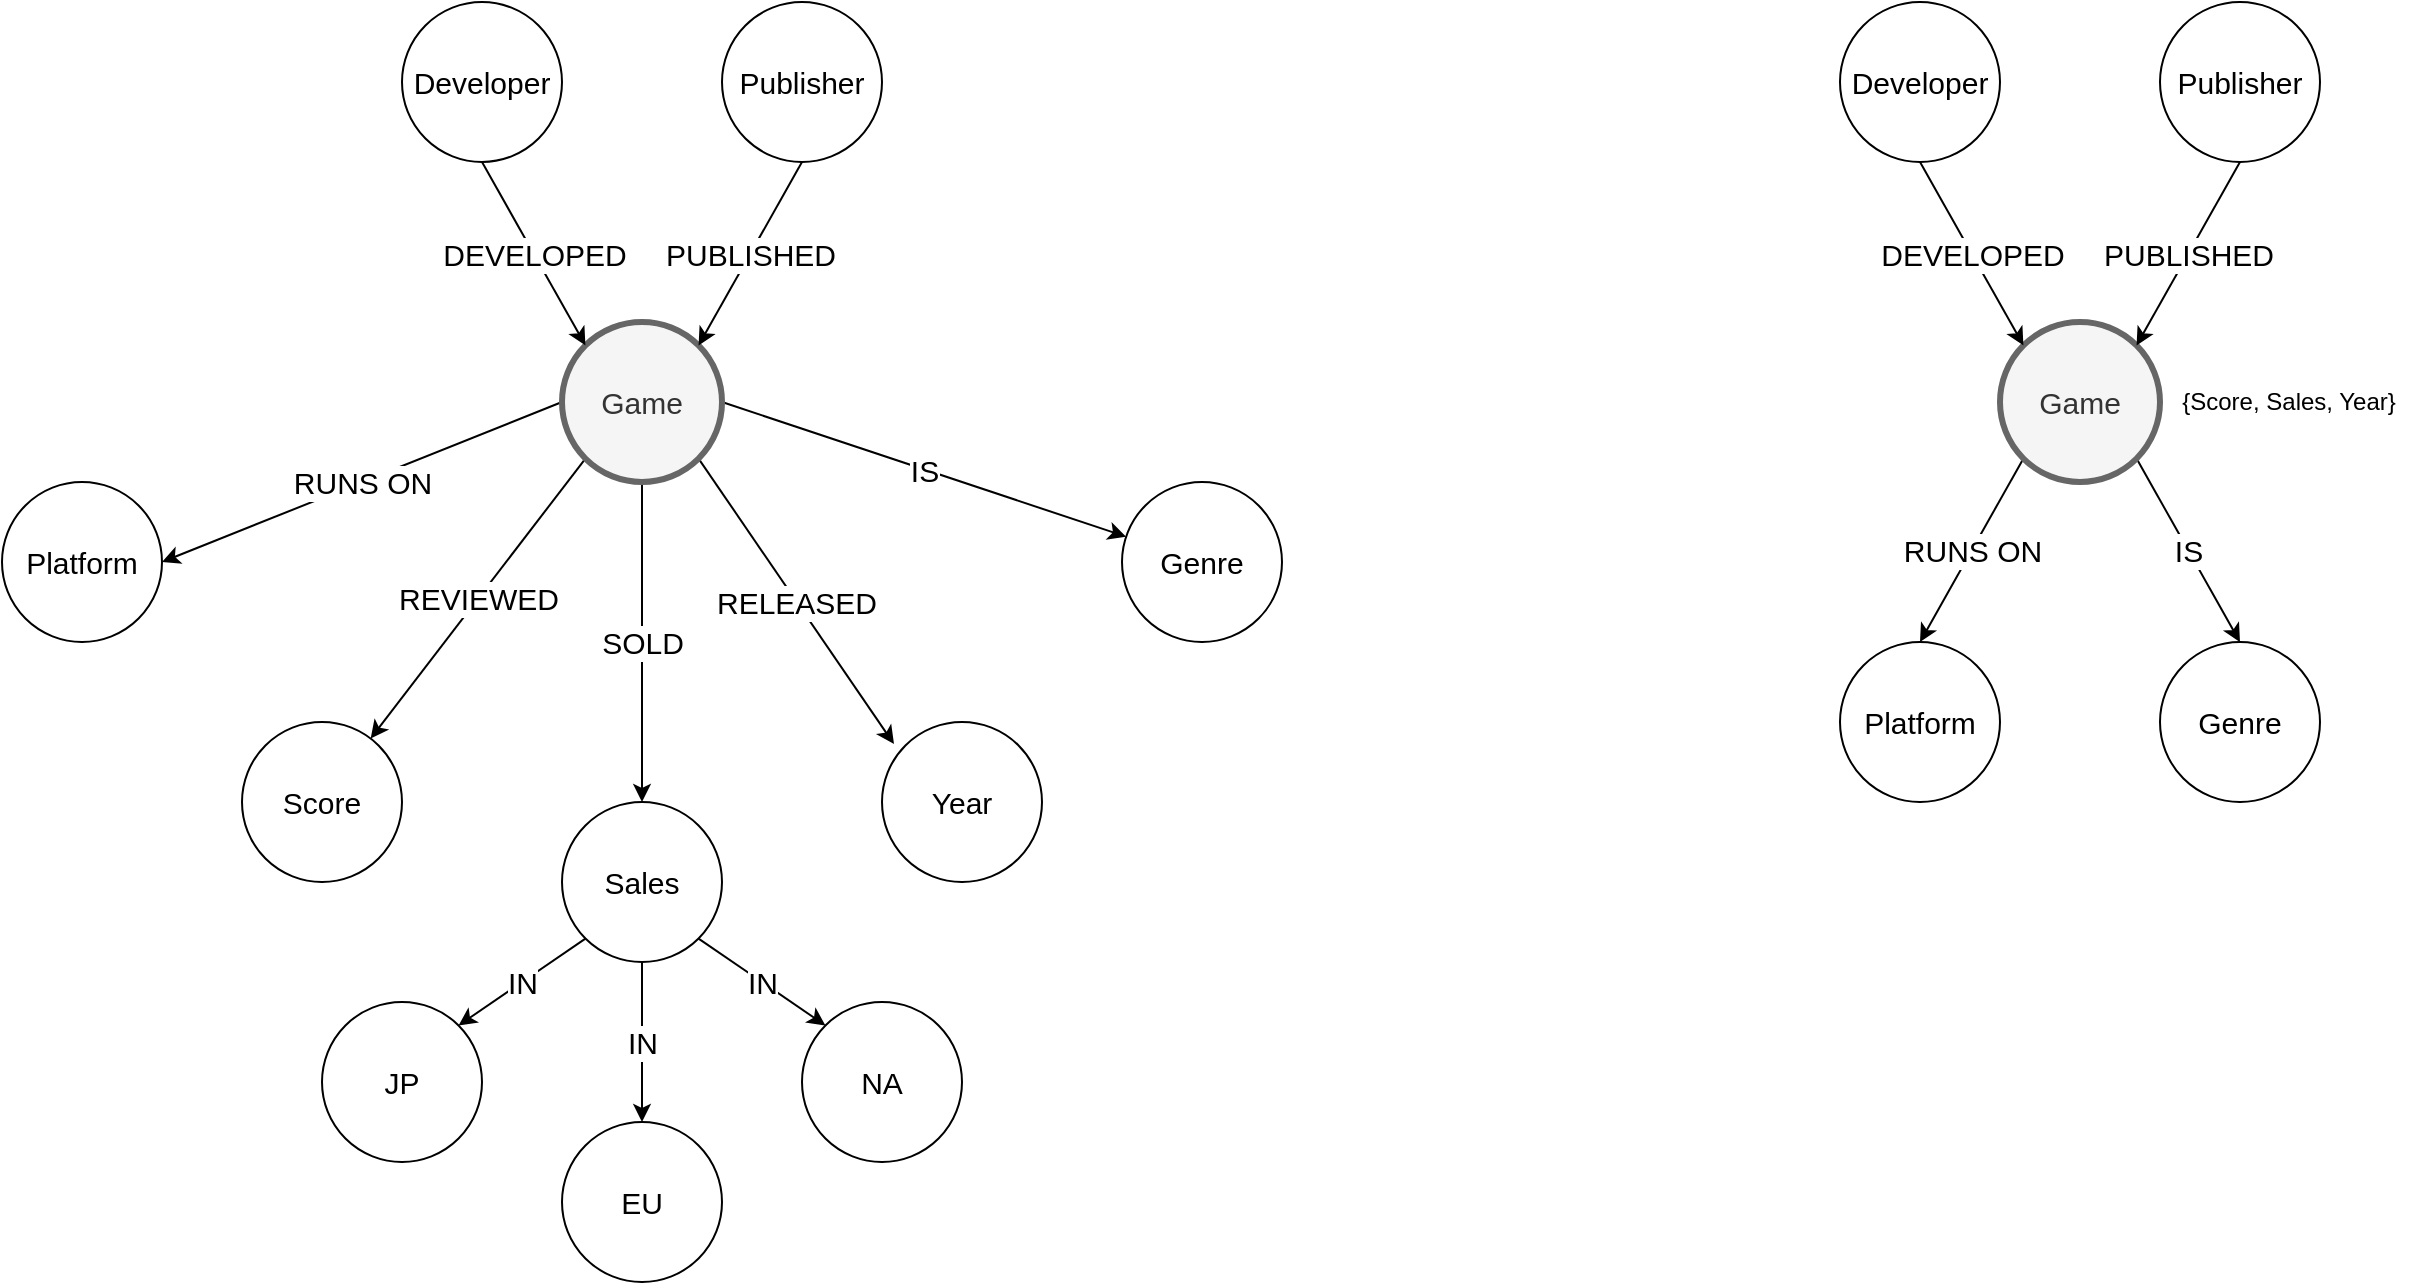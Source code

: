 <mxfile version="14.1.8" type="device"><diagram id="Yl8Dq7ZhCE6LL-hKO7rK" name="Page-1"><mxGraphModel dx="946" dy="582" grid="0" gridSize="10" guides="1" tooltips="1" connect="1" arrows="1" fold="1" page="1" pageScale="1" pageWidth="12000" pageHeight="16000" math="0" shadow="0"><root><mxCell id="0"/><mxCell id="1" parent="0"/><mxCell id="fUW_QTxlBCOaQiWnRjcI-15" value="SOLD" style="edgeStyle=orthogonalEdgeStyle;rounded=0;orthogonalLoop=1;jettySize=auto;html=1;exitX=0.5;exitY=1;exitDx=0;exitDy=0;fontSize=15;" parent="1" source="fUW_QTxlBCOaQiWnRjcI-1" target="fUW_QTxlBCOaQiWnRjcI-8" edge="1"><mxGeometry relative="1" as="geometry"/></mxCell><mxCell id="fUW_QTxlBCOaQiWnRjcI-23" value="RELEASED" style="edgeStyle=none;rounded=0;orthogonalLoop=1;jettySize=auto;html=1;exitX=1;exitY=1;exitDx=0;exitDy=0;entryX=0.075;entryY=0.138;entryDx=0;entryDy=0;entryPerimeter=0;fontSize=15;" parent="1" source="fUW_QTxlBCOaQiWnRjcI-1" target="fUW_QTxlBCOaQiWnRjcI-7" edge="1"><mxGeometry relative="1" as="geometry"/></mxCell><mxCell id="fUW_QTxlBCOaQiWnRjcI-24" value="REVIEWED" style="edgeStyle=none;rounded=0;orthogonalLoop=1;jettySize=auto;html=1;exitX=0;exitY=1;exitDx=0;exitDy=0;fontSize=15;" parent="1" source="fUW_QTxlBCOaQiWnRjcI-1" target="fUW_QTxlBCOaQiWnRjcI-12" edge="1"><mxGeometry relative="1" as="geometry"/></mxCell><mxCell id="fUW_QTxlBCOaQiWnRjcI-25" value="RUNS ON" style="edgeStyle=none;rounded=0;orthogonalLoop=1;jettySize=auto;html=1;exitX=0;exitY=0.5;exitDx=0;exitDy=0;entryX=1;entryY=0.5;entryDx=0;entryDy=0;fontSize=15;" parent="1" source="fUW_QTxlBCOaQiWnRjcI-1" target="fUW_QTxlBCOaQiWnRjcI-13" edge="1"><mxGeometry relative="1" as="geometry"/></mxCell><mxCell id="fUW_QTxlBCOaQiWnRjcI-26" value="IS" style="edgeStyle=none;rounded=0;orthogonalLoop=1;jettySize=auto;html=1;exitX=1;exitY=0.5;exitDx=0;exitDy=0;fontSize=15;" parent="1" source="fUW_QTxlBCOaQiWnRjcI-1" target="fUW_QTxlBCOaQiWnRjcI-11" edge="1"><mxGeometry relative="1" as="geometry"/></mxCell><mxCell id="fUW_QTxlBCOaQiWnRjcI-1" value="Game" style="ellipse;whiteSpace=wrap;html=1;aspect=fixed;fontSize=15;strokeWidth=3;fillColor=#f5f5f5;strokeColor=#666666;fontColor=#333333;" parent="1" vertex="1"><mxGeometry x="440" y="200" width="80" height="80" as="geometry"/></mxCell><mxCell id="fUW_QTxlBCOaQiWnRjcI-2" value="EU" style="ellipse;whiteSpace=wrap;html=1;aspect=fixed;fontSize=15;" parent="1" vertex="1"><mxGeometry x="440" y="600" width="80" height="80" as="geometry"/></mxCell><mxCell id="fUW_QTxlBCOaQiWnRjcI-20" value="PUBLISHED" style="edgeStyle=none;rounded=0;orthogonalLoop=1;jettySize=auto;html=1;exitX=0.5;exitY=1;exitDx=0;exitDy=0;entryX=1;entryY=0;entryDx=0;entryDy=0;fontSize=15;" parent="1" source="fUW_QTxlBCOaQiWnRjcI-3" target="fUW_QTxlBCOaQiWnRjcI-1" edge="1"><mxGeometry relative="1" as="geometry"/></mxCell><mxCell id="fUW_QTxlBCOaQiWnRjcI-3" value="Publisher" style="ellipse;whiteSpace=wrap;html=1;aspect=fixed;fontSize=15;" parent="1" vertex="1"><mxGeometry x="520" y="40" width="80" height="80" as="geometry"/></mxCell><mxCell id="fUW_QTxlBCOaQiWnRjcI-4" value="JP" style="ellipse;whiteSpace=wrap;html=1;aspect=fixed;fontSize=15;" parent="1" vertex="1"><mxGeometry x="320" y="540" width="80" height="80" as="geometry"/></mxCell><mxCell id="fUW_QTxlBCOaQiWnRjcI-21" value="DEVELOPED" style="edgeStyle=none;rounded=0;orthogonalLoop=1;jettySize=auto;html=1;exitX=0.5;exitY=1;exitDx=0;exitDy=0;entryX=0;entryY=0;entryDx=0;entryDy=0;fontSize=15;" parent="1" source="fUW_QTxlBCOaQiWnRjcI-5" target="fUW_QTxlBCOaQiWnRjcI-1" edge="1"><mxGeometry relative="1" as="geometry"/></mxCell><mxCell id="fUW_QTxlBCOaQiWnRjcI-5" value="Developer" style="ellipse;whiteSpace=wrap;html=1;aspect=fixed;fontSize=15;" parent="1" vertex="1"><mxGeometry x="360" y="40" width="80" height="80" as="geometry"/></mxCell><mxCell id="fUW_QTxlBCOaQiWnRjcI-6" value="NA" style="ellipse;whiteSpace=wrap;html=1;aspect=fixed;fontSize=15;" parent="1" vertex="1"><mxGeometry x="560" y="540" width="80" height="80" as="geometry"/></mxCell><mxCell id="fUW_QTxlBCOaQiWnRjcI-7" value="Year" style="ellipse;whiteSpace=wrap;html=1;aspect=fixed;fontSize=15;" parent="1" vertex="1"><mxGeometry x="600" y="400" width="80" height="80" as="geometry"/></mxCell><mxCell id="fUW_QTxlBCOaQiWnRjcI-16" value="IN" style="rounded=0;orthogonalLoop=1;jettySize=auto;html=1;exitX=0;exitY=1;exitDx=0;exitDy=0;entryX=1;entryY=0;entryDx=0;entryDy=0;fontSize=15;" parent="1" source="fUW_QTxlBCOaQiWnRjcI-8" target="fUW_QTxlBCOaQiWnRjcI-4" edge="1"><mxGeometry relative="1" as="geometry"/></mxCell><mxCell id="fUW_QTxlBCOaQiWnRjcI-17" value="IN" style="edgeStyle=orthogonalEdgeStyle;rounded=0;orthogonalLoop=1;jettySize=auto;html=1;exitX=0.5;exitY=1;exitDx=0;exitDy=0;entryX=0.5;entryY=0;entryDx=0;entryDy=0;fontSize=15;" parent="1" source="fUW_QTxlBCOaQiWnRjcI-8" target="fUW_QTxlBCOaQiWnRjcI-2" edge="1"><mxGeometry relative="1" as="geometry"/></mxCell><mxCell id="fUW_QTxlBCOaQiWnRjcI-18" value="IN" style="rounded=0;orthogonalLoop=1;jettySize=auto;html=1;exitX=1;exitY=1;exitDx=0;exitDy=0;entryX=0;entryY=0;entryDx=0;entryDy=0;fontSize=15;" parent="1" source="fUW_QTxlBCOaQiWnRjcI-8" target="fUW_QTxlBCOaQiWnRjcI-6" edge="1"><mxGeometry relative="1" as="geometry"/></mxCell><mxCell id="fUW_QTxlBCOaQiWnRjcI-8" value="Sales" style="ellipse;whiteSpace=wrap;html=1;aspect=fixed;fontSize=15;" parent="1" vertex="1"><mxGeometry x="440" y="440" width="80" height="80" as="geometry"/></mxCell><mxCell id="fUW_QTxlBCOaQiWnRjcI-11" value="Genre" style="ellipse;whiteSpace=wrap;html=1;aspect=fixed;fontSize=15;" parent="1" vertex="1"><mxGeometry x="720" y="280" width="80" height="80" as="geometry"/></mxCell><mxCell id="fUW_QTxlBCOaQiWnRjcI-12" value="Score" style="ellipse;whiteSpace=wrap;html=1;aspect=fixed;fontSize=15;" parent="1" vertex="1"><mxGeometry x="280" y="400" width="80" height="80" as="geometry"/></mxCell><mxCell id="fUW_QTxlBCOaQiWnRjcI-13" value="Platform" style="ellipse;whiteSpace=wrap;html=1;aspect=fixed;fontSize=15;" parent="1" vertex="1"><mxGeometry x="160" y="280" width="80" height="80" as="geometry"/></mxCell><mxCell id="UImK-mPtyj1SlthMvOyi-4" value="RUNS ON" style="edgeStyle=none;rounded=0;orthogonalLoop=1;jettySize=auto;html=1;exitX=0;exitY=1;exitDx=0;exitDy=0;entryX=0.5;entryY=0;entryDx=0;entryDy=0;fontSize=15;" edge="1" parent="1" source="UImK-mPtyj1SlthMvOyi-6" target="UImK-mPtyj1SlthMvOyi-21"><mxGeometry relative="1" as="geometry"/></mxCell><mxCell id="UImK-mPtyj1SlthMvOyi-5" value="IS" style="edgeStyle=none;rounded=0;orthogonalLoop=1;jettySize=auto;html=1;exitX=1;exitY=1;exitDx=0;exitDy=0;fontSize=15;entryX=0.5;entryY=0;entryDx=0;entryDy=0;" edge="1" parent="1" source="UImK-mPtyj1SlthMvOyi-6" target="UImK-mPtyj1SlthMvOyi-19"><mxGeometry relative="1" as="geometry"/></mxCell><mxCell id="UImK-mPtyj1SlthMvOyi-6" value="Game" style="ellipse;whiteSpace=wrap;html=1;aspect=fixed;fontSize=15;strokeWidth=3;fillColor=#f5f5f5;strokeColor=#666666;fontColor=#333333;" vertex="1" parent="1"><mxGeometry x="1159" y="200" width="80" height="80" as="geometry"/></mxCell><mxCell id="UImK-mPtyj1SlthMvOyi-8" value="PUBLISHED" style="edgeStyle=none;rounded=0;orthogonalLoop=1;jettySize=auto;html=1;exitX=0.5;exitY=1;exitDx=0;exitDy=0;entryX=1;entryY=0;entryDx=0;entryDy=0;fontSize=15;" edge="1" parent="1" source="UImK-mPtyj1SlthMvOyi-9" target="UImK-mPtyj1SlthMvOyi-6"><mxGeometry relative="1" as="geometry"/></mxCell><mxCell id="UImK-mPtyj1SlthMvOyi-9" value="Publisher" style="ellipse;whiteSpace=wrap;html=1;aspect=fixed;fontSize=15;" vertex="1" parent="1"><mxGeometry x="1239" y="40" width="80" height="80" as="geometry"/></mxCell><mxCell id="UImK-mPtyj1SlthMvOyi-11" value="DEVELOPED" style="edgeStyle=none;rounded=0;orthogonalLoop=1;jettySize=auto;html=1;exitX=0.5;exitY=1;exitDx=0;exitDy=0;entryX=0;entryY=0;entryDx=0;entryDy=0;fontSize=15;" edge="1" parent="1" source="UImK-mPtyj1SlthMvOyi-12" target="UImK-mPtyj1SlthMvOyi-6"><mxGeometry relative="1" as="geometry"/></mxCell><mxCell id="UImK-mPtyj1SlthMvOyi-12" value="Developer" style="ellipse;whiteSpace=wrap;html=1;aspect=fixed;fontSize=15;" vertex="1" parent="1"><mxGeometry x="1079" y="40" width="80" height="80" as="geometry"/></mxCell><mxCell id="UImK-mPtyj1SlthMvOyi-19" value="Genre" style="ellipse;whiteSpace=wrap;html=1;aspect=fixed;fontSize=15;" vertex="1" parent="1"><mxGeometry x="1239" y="360" width="80" height="80" as="geometry"/></mxCell><mxCell id="UImK-mPtyj1SlthMvOyi-21" value="Platform" style="ellipse;whiteSpace=wrap;html=1;aspect=fixed;fontSize=15;" vertex="1" parent="1"><mxGeometry x="1079" y="360" width="80" height="80" as="geometry"/></mxCell><mxCell id="UImK-mPtyj1SlthMvOyi-22" value="{Score, Sales, Year}" style="text;html=1;align=center;verticalAlign=middle;resizable=0;points=[];autosize=1;" vertex="1" parent="1"><mxGeometry x="1243" y="230" width="120" height="20" as="geometry"/></mxCell></root></mxGraphModel></diagram></mxfile>